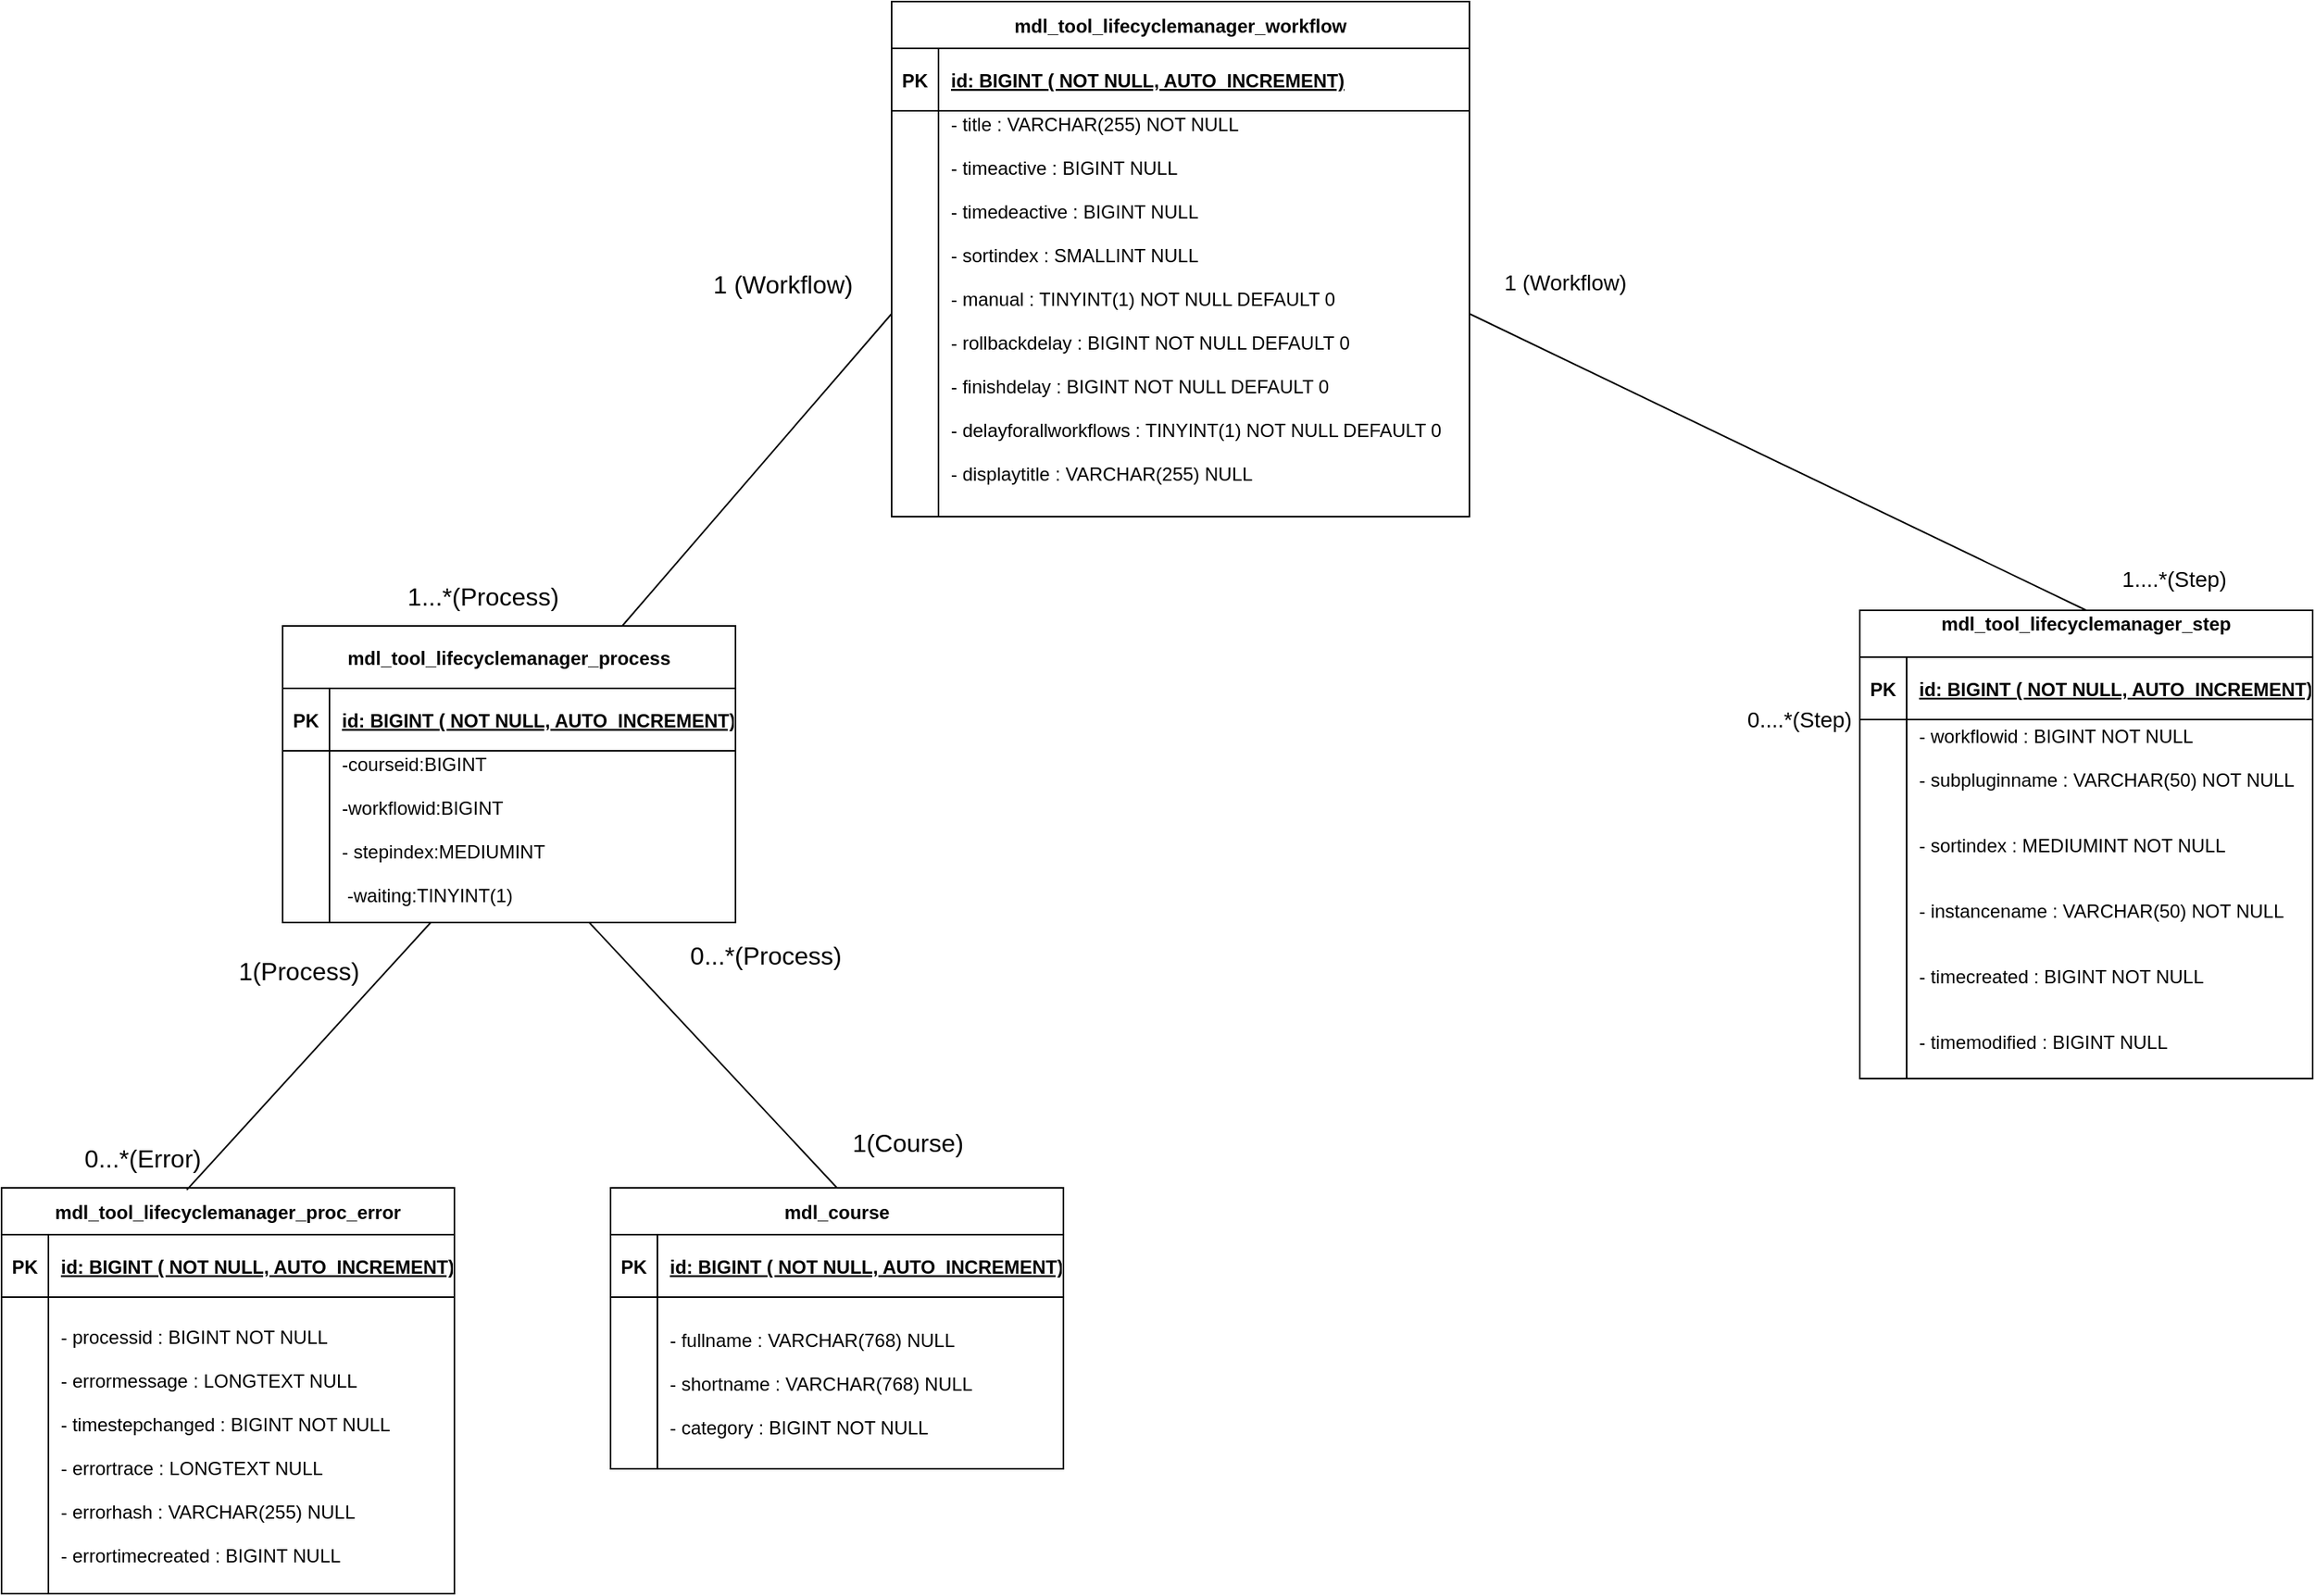 <mxfile version="26.0.6">
  <diagram id="R2lEEEUBdFMjLlhIrx00" name="Page-1">
    <mxGraphModel dx="3148" dy="2016" grid="1" gridSize="10" guides="1" tooltips="1" connect="1" arrows="1" fold="1" page="1" pageScale="1" pageWidth="850" pageHeight="1100" math="0" shadow="0" extFonts="Permanent Marker^https://fonts.googleapis.com/css?family=Permanent+Marker">
      <root>
        <mxCell id="0" />
        <mxCell id="1" parent="0" />
        <mxCell id="C-vyLk0tnHw3VtMMgP7b-23" value="mdl_tool_lifecyclemanager_process" style="shape=table;startSize=40;container=1;collapsible=1;childLayout=tableLayout;fixedRows=1;rowLines=0;fontStyle=1;align=center;resizeLast=1;" parent="1" vertex="1">
          <mxGeometry x="-230" y="390" width="290" height="190" as="geometry" />
        </mxCell>
        <mxCell id="C-vyLk0tnHw3VtMMgP7b-24" value="" style="shape=partialRectangle;collapsible=0;dropTarget=0;pointerEvents=0;fillColor=none;points=[[0,0.5],[1,0.5]];portConstraint=eastwest;top=0;left=0;right=0;bottom=1;" parent="C-vyLk0tnHw3VtMMgP7b-23" vertex="1">
          <mxGeometry y="40" width="290" height="40" as="geometry" />
        </mxCell>
        <mxCell id="C-vyLk0tnHw3VtMMgP7b-25" value="PK" style="shape=partialRectangle;overflow=hidden;connectable=0;fillColor=none;top=0;left=0;bottom=0;right=0;fontStyle=1;" parent="C-vyLk0tnHw3VtMMgP7b-24" vertex="1">
          <mxGeometry width="30" height="40" as="geometry">
            <mxRectangle width="30" height="40" as="alternateBounds" />
          </mxGeometry>
        </mxCell>
        <mxCell id="C-vyLk0tnHw3VtMMgP7b-26" value="id: BIGINT ( NOT NULL, AUTO_INCREMENT)" style="shape=partialRectangle;overflow=hidden;connectable=0;fillColor=none;top=0;left=0;bottom=0;right=0;align=left;spacingLeft=6;fontStyle=5;" parent="C-vyLk0tnHw3VtMMgP7b-24" vertex="1">
          <mxGeometry x="30" width="260" height="40" as="geometry">
            <mxRectangle width="260" height="40" as="alternateBounds" />
          </mxGeometry>
        </mxCell>
        <mxCell id="C-vyLk0tnHw3VtMMgP7b-27" value="" style="shape=partialRectangle;collapsible=0;dropTarget=0;pointerEvents=0;fillColor=none;points=[[0,0.5],[1,0.5]];portConstraint=eastwest;top=0;left=0;right=0;bottom=0;" parent="C-vyLk0tnHw3VtMMgP7b-23" vertex="1">
          <mxGeometry y="80" width="290" height="110" as="geometry" />
        </mxCell>
        <mxCell id="C-vyLk0tnHw3VtMMgP7b-28" value="&#xa;" style="shape=partialRectangle;overflow=hidden;connectable=0;fillColor=none;top=0;left=0;bottom=0;right=0;" parent="C-vyLk0tnHw3VtMMgP7b-27" vertex="1">
          <mxGeometry width="30" height="110" as="geometry">
            <mxRectangle width="30" height="110" as="alternateBounds" />
          </mxGeometry>
        </mxCell>
        <mxCell id="C-vyLk0tnHw3VtMMgP7b-29" value="-courseid:BIGINT&#xa;&#xa;-workflowid:BIGINT&#xa; &#xa;- stepindex:MEDIUMINT&#xa;&#xa; -waiting:TINYINT(1)&#xa;&#xa; -timestepchanged:BIGINT" style="shape=partialRectangle;overflow=hidden;connectable=0;fillColor=none;top=0;left=0;bottom=0;right=0;align=left;spacingLeft=6;" parent="C-vyLk0tnHw3VtMMgP7b-27" vertex="1">
          <mxGeometry x="30" width="260" height="110" as="geometry">
            <mxRectangle width="260" height="110" as="alternateBounds" />
          </mxGeometry>
        </mxCell>
        <mxCell id="iaKqFvhlnR3sGgSz1A7N-24" value="mdl_tool_lifecyclemanager_workflow" style="shape=table;startSize=30;container=1;collapsible=1;childLayout=tableLayout;fixedRows=1;rowLines=0;fontStyle=1;align=center;resizeLast=1;" vertex="1" parent="1">
          <mxGeometry x="160" y="-10" width="370" height="330" as="geometry" />
        </mxCell>
        <mxCell id="iaKqFvhlnR3sGgSz1A7N-25" value="" style="shape=partialRectangle;collapsible=0;dropTarget=0;pointerEvents=0;fillColor=none;points=[[0,0.5],[1,0.5]];portConstraint=eastwest;top=0;left=0;right=0;bottom=1;" vertex="1" parent="iaKqFvhlnR3sGgSz1A7N-24">
          <mxGeometry y="30" width="370" height="40" as="geometry" />
        </mxCell>
        <mxCell id="iaKqFvhlnR3sGgSz1A7N-26" value="PK" style="shape=partialRectangle;overflow=hidden;connectable=0;fillColor=none;top=0;left=0;bottom=0;right=0;fontStyle=1;" vertex="1" parent="iaKqFvhlnR3sGgSz1A7N-25">
          <mxGeometry width="30" height="40" as="geometry">
            <mxRectangle width="30" height="40" as="alternateBounds" />
          </mxGeometry>
        </mxCell>
        <mxCell id="iaKqFvhlnR3sGgSz1A7N-27" value="id: BIGINT ( NOT NULL, AUTO_INCREMENT)" style="shape=partialRectangle;overflow=hidden;connectable=0;fillColor=none;top=0;left=0;bottom=0;right=0;align=left;spacingLeft=6;fontStyle=5;" vertex="1" parent="iaKqFvhlnR3sGgSz1A7N-25">
          <mxGeometry x="30" width="340" height="40" as="geometry">
            <mxRectangle width="340" height="40" as="alternateBounds" />
          </mxGeometry>
        </mxCell>
        <mxCell id="iaKqFvhlnR3sGgSz1A7N-28" value="" style="shape=partialRectangle;collapsible=0;dropTarget=0;pointerEvents=0;fillColor=none;points=[[0,0.5],[1,0.5]];portConstraint=eastwest;top=0;left=0;right=0;bottom=0;" vertex="1" parent="iaKqFvhlnR3sGgSz1A7N-24">
          <mxGeometry y="70" width="370" height="260" as="geometry" />
        </mxCell>
        <mxCell id="iaKqFvhlnR3sGgSz1A7N-29" value="&#xa;" style="shape=partialRectangle;overflow=hidden;connectable=0;fillColor=none;top=0;left=0;bottom=0;right=0;" vertex="1" parent="iaKqFvhlnR3sGgSz1A7N-28">
          <mxGeometry width="30" height="260" as="geometry">
            <mxRectangle width="30" height="260" as="alternateBounds" />
          </mxGeometry>
        </mxCell>
        <mxCell id="iaKqFvhlnR3sGgSz1A7N-30" value="- title : VARCHAR(255) NOT NULL&#xa;&#xa;- timeactive : BIGINT NULL&#xa;&#xa;- timedeactive : BIGINT NULL&#xa; &#xa;- sortindex : SMALLINT NULL&#xa; &#xa;- manual : TINYINT(1) NOT NULL DEFAULT 0&#xa;&#xa;- rollbackdelay : BIGINT NOT NULL DEFAULT 0&#xa;&#xa;- finishdelay : BIGINT NOT NULL DEFAULT 0&#xa;&#xa;- delayforallworkflows : TINYINT(1) NOT NULL DEFAULT 0&#xa; &#xa;- displaytitle : VARCHAR(255) NULL&#xa;&#xa; " style="shape=partialRectangle;overflow=hidden;connectable=0;fillColor=none;top=0;left=0;bottom=0;right=0;align=left;spacingLeft=6;" vertex="1" parent="iaKqFvhlnR3sGgSz1A7N-28">
          <mxGeometry x="30" width="340" height="260" as="geometry">
            <mxRectangle width="340" height="260" as="alternateBounds" />
          </mxGeometry>
        </mxCell>
        <mxCell id="iaKqFvhlnR3sGgSz1A7N-32" value="mdl_course" style="shape=table;startSize=30;container=1;collapsible=1;childLayout=tableLayout;fixedRows=1;rowLines=0;fontStyle=1;align=center;resizeLast=1;" vertex="1" parent="1">
          <mxGeometry x="-20" y="750" width="290" height="180" as="geometry" />
        </mxCell>
        <mxCell id="iaKqFvhlnR3sGgSz1A7N-33" value="" style="shape=partialRectangle;collapsible=0;dropTarget=0;pointerEvents=0;fillColor=none;points=[[0,0.5],[1,0.5]];portConstraint=eastwest;top=0;left=0;right=0;bottom=1;" vertex="1" parent="iaKqFvhlnR3sGgSz1A7N-32">
          <mxGeometry y="30" width="290" height="40" as="geometry" />
        </mxCell>
        <mxCell id="iaKqFvhlnR3sGgSz1A7N-34" value="PK" style="shape=partialRectangle;overflow=hidden;connectable=0;fillColor=none;top=0;left=0;bottom=0;right=0;fontStyle=1;" vertex="1" parent="iaKqFvhlnR3sGgSz1A7N-33">
          <mxGeometry width="30" height="40" as="geometry">
            <mxRectangle width="30" height="40" as="alternateBounds" />
          </mxGeometry>
        </mxCell>
        <mxCell id="iaKqFvhlnR3sGgSz1A7N-35" value="id: BIGINT ( NOT NULL, AUTO_INCREMENT)" style="shape=partialRectangle;overflow=hidden;connectable=0;fillColor=none;top=0;left=0;bottom=0;right=0;align=left;spacingLeft=6;fontStyle=5;" vertex="1" parent="iaKqFvhlnR3sGgSz1A7N-33">
          <mxGeometry x="30" width="260" height="40" as="geometry">
            <mxRectangle width="260" height="40" as="alternateBounds" />
          </mxGeometry>
        </mxCell>
        <mxCell id="iaKqFvhlnR3sGgSz1A7N-36" value="" style="shape=partialRectangle;collapsible=0;dropTarget=0;pointerEvents=0;fillColor=none;points=[[0,0.5],[1,0.5]];portConstraint=eastwest;top=0;left=0;right=0;bottom=0;" vertex="1" parent="iaKqFvhlnR3sGgSz1A7N-32">
          <mxGeometry y="70" width="290" height="110" as="geometry" />
        </mxCell>
        <mxCell id="iaKqFvhlnR3sGgSz1A7N-37" value="&#xa;" style="shape=partialRectangle;overflow=hidden;connectable=0;fillColor=none;top=0;left=0;bottom=0;right=0;" vertex="1" parent="iaKqFvhlnR3sGgSz1A7N-36">
          <mxGeometry width="30" height="110" as="geometry">
            <mxRectangle width="30" height="110" as="alternateBounds" />
          </mxGeometry>
        </mxCell>
        <mxCell id="iaKqFvhlnR3sGgSz1A7N-38" value="- fullname : VARCHAR(768) NULL&#xa;&#xa;- shortname : VARCHAR(768) NULL&#xa; &#xa;- category : BIGINT NOT NULL" style="shape=partialRectangle;overflow=hidden;connectable=0;fillColor=none;top=0;left=0;bottom=0;right=0;align=left;spacingLeft=6;" vertex="1" parent="iaKqFvhlnR3sGgSz1A7N-36">
          <mxGeometry x="30" width="260" height="110" as="geometry">
            <mxRectangle width="260" height="110" as="alternateBounds" />
          </mxGeometry>
        </mxCell>
        <mxCell id="iaKqFvhlnR3sGgSz1A7N-39" value="mdl_tool_lifecyclemanager_step&#xa;" style="shape=table;startSize=30;container=1;collapsible=1;childLayout=tableLayout;fixedRows=1;rowLines=0;fontStyle=1;align=center;resizeLast=1;" vertex="1" parent="1">
          <mxGeometry x="780" y="380" width="290" height="300" as="geometry" />
        </mxCell>
        <mxCell id="iaKqFvhlnR3sGgSz1A7N-40" value="" style="shape=partialRectangle;collapsible=0;dropTarget=0;pointerEvents=0;fillColor=none;points=[[0,0.5],[1,0.5]];portConstraint=eastwest;top=0;left=0;right=0;bottom=1;" vertex="1" parent="iaKqFvhlnR3sGgSz1A7N-39">
          <mxGeometry y="30" width="290" height="40" as="geometry" />
        </mxCell>
        <mxCell id="iaKqFvhlnR3sGgSz1A7N-41" value="PK" style="shape=partialRectangle;overflow=hidden;connectable=0;fillColor=none;top=0;left=0;bottom=0;right=0;fontStyle=1;" vertex="1" parent="iaKqFvhlnR3sGgSz1A7N-40">
          <mxGeometry width="30" height="40" as="geometry">
            <mxRectangle width="30" height="40" as="alternateBounds" />
          </mxGeometry>
        </mxCell>
        <mxCell id="iaKqFvhlnR3sGgSz1A7N-42" value="id: BIGINT ( NOT NULL, AUTO_INCREMENT)" style="shape=partialRectangle;overflow=hidden;connectable=0;fillColor=none;top=0;left=0;bottom=0;right=0;align=left;spacingLeft=6;fontStyle=5;" vertex="1" parent="iaKqFvhlnR3sGgSz1A7N-40">
          <mxGeometry x="30" width="260" height="40" as="geometry">
            <mxRectangle width="260" height="40" as="alternateBounds" />
          </mxGeometry>
        </mxCell>
        <mxCell id="iaKqFvhlnR3sGgSz1A7N-43" value="" style="shape=partialRectangle;collapsible=0;dropTarget=0;pointerEvents=0;fillColor=none;points=[[0,0.5],[1,0.5]];portConstraint=eastwest;top=0;left=0;right=0;bottom=0;" vertex="1" parent="iaKqFvhlnR3sGgSz1A7N-39">
          <mxGeometry y="70" width="290" height="230" as="geometry" />
        </mxCell>
        <mxCell id="iaKqFvhlnR3sGgSz1A7N-44" value="&#xa;" style="shape=partialRectangle;overflow=hidden;connectable=0;fillColor=none;top=0;left=0;bottom=0;right=0;" vertex="1" parent="iaKqFvhlnR3sGgSz1A7N-43">
          <mxGeometry width="30" height="230" as="geometry">
            <mxRectangle width="30" height="230" as="alternateBounds" />
          </mxGeometry>
        </mxCell>
        <mxCell id="iaKqFvhlnR3sGgSz1A7N-45" value="- workflowid : BIGINT NOT NULL&#xa; &#xa;- subpluginname : VARCHAR(50) NOT NULL&#xa;&#xa;&#xa;- sortindex : MEDIUMINT NOT NULL&#xa;&#xa;&#xa;- instancename : VARCHAR(50) NOT NULL&#xa;&#xa;&#xa;- timecreated : BIGINT NOT NULL&#xa;&#xa;&#xa;- timemodified : BIGINT NULL&#xa;" style="shape=partialRectangle;overflow=hidden;connectable=0;fillColor=none;top=0;left=0;bottom=0;right=0;align=left;spacingLeft=6;" vertex="1" parent="iaKqFvhlnR3sGgSz1A7N-43">
          <mxGeometry x="30" width="260" height="230" as="geometry">
            <mxRectangle width="260" height="230" as="alternateBounds" />
          </mxGeometry>
        </mxCell>
        <mxCell id="iaKqFvhlnR3sGgSz1A7N-46" value="mdl_tool_lifecyclemanager_proc_error" style="shape=table;startSize=30;container=1;collapsible=1;childLayout=tableLayout;fixedRows=1;rowLines=0;fontStyle=1;align=center;resizeLast=1;" vertex="1" parent="1">
          <mxGeometry x="-410" y="750" width="290" height="260" as="geometry" />
        </mxCell>
        <mxCell id="iaKqFvhlnR3sGgSz1A7N-47" value="" style="shape=partialRectangle;collapsible=0;dropTarget=0;pointerEvents=0;fillColor=none;points=[[0,0.5],[1,0.5]];portConstraint=eastwest;top=0;left=0;right=0;bottom=1;" vertex="1" parent="iaKqFvhlnR3sGgSz1A7N-46">
          <mxGeometry y="30" width="290" height="40" as="geometry" />
        </mxCell>
        <mxCell id="iaKqFvhlnR3sGgSz1A7N-48" value="PK" style="shape=partialRectangle;overflow=hidden;connectable=0;fillColor=none;top=0;left=0;bottom=0;right=0;fontStyle=1;" vertex="1" parent="iaKqFvhlnR3sGgSz1A7N-47">
          <mxGeometry width="30" height="40" as="geometry">
            <mxRectangle width="30" height="40" as="alternateBounds" />
          </mxGeometry>
        </mxCell>
        <mxCell id="iaKqFvhlnR3sGgSz1A7N-49" value="id: BIGINT ( NOT NULL, AUTO_INCREMENT)" style="shape=partialRectangle;overflow=hidden;connectable=0;fillColor=none;top=0;left=0;bottom=0;right=0;align=left;spacingLeft=6;fontStyle=5;" vertex="1" parent="iaKqFvhlnR3sGgSz1A7N-47">
          <mxGeometry x="30" width="260" height="40" as="geometry">
            <mxRectangle width="260" height="40" as="alternateBounds" />
          </mxGeometry>
        </mxCell>
        <mxCell id="iaKqFvhlnR3sGgSz1A7N-50" value="" style="shape=partialRectangle;collapsible=0;dropTarget=0;pointerEvents=0;fillColor=none;points=[[0,0.5],[1,0.5]];portConstraint=eastwest;top=0;left=0;right=0;bottom=0;" vertex="1" parent="iaKqFvhlnR3sGgSz1A7N-46">
          <mxGeometry y="70" width="290" height="190" as="geometry" />
        </mxCell>
        <mxCell id="iaKqFvhlnR3sGgSz1A7N-51" value="&#xa;" style="shape=partialRectangle;overflow=hidden;connectable=0;fillColor=none;top=0;left=0;bottom=0;right=0;" vertex="1" parent="iaKqFvhlnR3sGgSz1A7N-50">
          <mxGeometry width="30" height="190" as="geometry">
            <mxRectangle width="30" height="190" as="alternateBounds" />
          </mxGeometry>
        </mxCell>
        <mxCell id="iaKqFvhlnR3sGgSz1A7N-52" value="- processid : BIGINT NOT NULL &#xa;&#xa;- errormessage : LONGTEXT NULL&#xa; &#xa;- timestepchanged : BIGINT NOT NULL&#xa; &#xa;- errortrace : LONGTEXT NULL&#xa; &#xa;- errorhash : VARCHAR(255) NULL&#xa; &#xa;- errortimecreated : BIGINT NULL" style="shape=partialRectangle;overflow=hidden;connectable=0;fillColor=none;top=0;left=0;bottom=0;right=0;align=left;spacingLeft=6;" vertex="1" parent="iaKqFvhlnR3sGgSz1A7N-50">
          <mxGeometry x="30" width="260" height="190" as="geometry">
            <mxRectangle width="260" height="190" as="alternateBounds" />
          </mxGeometry>
        </mxCell>
        <mxCell id="iaKqFvhlnR3sGgSz1A7N-62" value="" style="endArrow=none;html=1;rounded=0;exitX=0.5;exitY=0;exitDx=0;exitDy=0;" edge="1" parent="1" source="iaKqFvhlnR3sGgSz1A7N-32" target="C-vyLk0tnHw3VtMMgP7b-27">
          <mxGeometry width="50" height="50" relative="1" as="geometry">
            <mxPoint x="-50" y="580" as="sourcePoint" />
            <mxPoint y="530" as="targetPoint" />
          </mxGeometry>
        </mxCell>
        <mxCell id="iaKqFvhlnR3sGgSz1A7N-63" value="" style="endArrow=none;html=1;rounded=0;exitX=0;exitY=0.5;exitDx=0;exitDy=0;entryX=0.75;entryY=0;entryDx=0;entryDy=0;" edge="1" parent="1" source="iaKqFvhlnR3sGgSz1A7N-28" target="C-vyLk0tnHw3VtMMgP7b-23">
          <mxGeometry width="50" height="50" relative="1" as="geometry">
            <mxPoint x="-50" y="580" as="sourcePoint" />
            <mxPoint y="530" as="targetPoint" />
          </mxGeometry>
        </mxCell>
        <mxCell id="iaKqFvhlnR3sGgSz1A7N-65" value="&lt;font size=&quot;3&quot;&gt;1 (Workflow)&lt;/font&gt;" style="edgeLabel;html=1;align=center;verticalAlign=middle;resizable=0;points=[];" vertex="1" connectable="0" parent="iaKqFvhlnR3sGgSz1A7N-63">
          <mxGeometry x="0.051" y="2" relative="1" as="geometry">
            <mxPoint x="19" y="-126" as="offset" />
          </mxGeometry>
        </mxCell>
        <mxCell id="iaKqFvhlnR3sGgSz1A7N-67" value="&lt;font size=&quot;3&quot;&gt;1...*(Process)&lt;/font&gt;" style="edgeLabel;html=1;align=center;verticalAlign=middle;resizable=0;points=[];" vertex="1" connectable="0" parent="iaKqFvhlnR3sGgSz1A7N-63">
          <mxGeometry x="0.051" y="2" relative="1" as="geometry">
            <mxPoint x="-173" y="74" as="offset" />
          </mxGeometry>
        </mxCell>
        <mxCell id="iaKqFvhlnR3sGgSz1A7N-68" value="&lt;font size=&quot;3&quot;&gt;0...*(Process)&lt;/font&gt;" style="edgeLabel;html=1;align=center;verticalAlign=middle;resizable=0;points=[];" vertex="1" connectable="0" parent="iaKqFvhlnR3sGgSz1A7N-63">
          <mxGeometry x="0.051" y="2" relative="1" as="geometry">
            <mxPoint x="8" y="304" as="offset" />
          </mxGeometry>
        </mxCell>
        <mxCell id="iaKqFvhlnR3sGgSz1A7N-69" value="&lt;font size=&quot;3&quot;&gt;1(Course)&lt;/font&gt;" style="edgeLabel;html=1;align=center;verticalAlign=middle;resizable=0;points=[];" vertex="1" connectable="0" parent="iaKqFvhlnR3sGgSz1A7N-63">
          <mxGeometry x="0.051" y="2" relative="1" as="geometry">
            <mxPoint x="99" y="424" as="offset" />
          </mxGeometry>
        </mxCell>
        <mxCell id="iaKqFvhlnR3sGgSz1A7N-76" value="&lt;font size=&quot;3&quot;&gt;1(Process)&lt;/font&gt;" style="edgeLabel;html=1;align=center;verticalAlign=middle;resizable=0;points=[];" vertex="1" connectable="0" parent="iaKqFvhlnR3sGgSz1A7N-63">
          <mxGeometry x="0.051" y="2" relative="1" as="geometry">
            <mxPoint x="-291" y="314" as="offset" />
          </mxGeometry>
        </mxCell>
        <mxCell id="iaKqFvhlnR3sGgSz1A7N-77" value="&lt;font size=&quot;3&quot;&gt;0...*(Error)&lt;/font&gt;" style="edgeLabel;html=1;align=center;verticalAlign=middle;resizable=0;points=[];" vertex="1" connectable="0" parent="iaKqFvhlnR3sGgSz1A7N-63">
          <mxGeometry x="0.051" y="2" relative="1" as="geometry">
            <mxPoint x="-391" y="434" as="offset" />
          </mxGeometry>
        </mxCell>
        <mxCell id="iaKqFvhlnR3sGgSz1A7N-70" value="" style="endArrow=none;html=1;rounded=0;entryX=1;entryY=0.5;entryDx=0;entryDy=0;exitX=0.5;exitY=0;exitDx=0;exitDy=0;" edge="1" parent="1" source="iaKqFvhlnR3sGgSz1A7N-39" target="iaKqFvhlnR3sGgSz1A7N-28">
          <mxGeometry width="50" height="50" relative="1" as="geometry">
            <mxPoint x="910" y="370" as="sourcePoint" />
            <mxPoint x="450" y="250" as="targetPoint" />
          </mxGeometry>
        </mxCell>
        <mxCell id="iaKqFvhlnR3sGgSz1A7N-72" value="&lt;font style=&quot;font-size: 14px;&quot;&gt;1 (Workflow)&lt;/font&gt;" style="edgeLabel;html=1;align=center;verticalAlign=middle;resizable=0;points=[];" vertex="1" connectable="0" parent="iaKqFvhlnR3sGgSz1A7N-70">
          <mxGeometry x="-0.039" y="-3" relative="1" as="geometry">
            <mxPoint x="-146" y="-116" as="offset" />
          </mxGeometry>
        </mxCell>
        <mxCell id="iaKqFvhlnR3sGgSz1A7N-73" value="&lt;font style=&quot;font-size: 14px;&quot;&gt;1....*(Step)&lt;/font&gt;" style="edgeLabel;html=1;align=center;verticalAlign=middle;resizable=0;points=[];" vertex="1" connectable="0" parent="iaKqFvhlnR3sGgSz1A7N-70">
          <mxGeometry x="-0.039" y="-3" relative="1" as="geometry">
            <mxPoint x="244" y="74" as="offset" />
          </mxGeometry>
        </mxCell>
        <mxCell id="iaKqFvhlnR3sGgSz1A7N-80" value="&lt;font style=&quot;font-size: 14px;&quot;&gt;0....*(Step)&lt;/font&gt;" style="edgeLabel;html=1;align=center;verticalAlign=middle;resizable=0;points=[];" vertex="1" connectable="0" parent="iaKqFvhlnR3sGgSz1A7N-70">
          <mxGeometry x="-0.039" y="-3" relative="1" as="geometry">
            <mxPoint x="4" y="164" as="offset" />
          </mxGeometry>
        </mxCell>
        <mxCell id="iaKqFvhlnR3sGgSz1A7N-74" value="" style="endArrow=none;html=1;rounded=0;exitX=0.409;exitY=0.005;exitDx=0;exitDy=0;exitPerimeter=0;" edge="1" parent="1" source="iaKqFvhlnR3sGgSz1A7N-46" target="C-vyLk0tnHw3VtMMgP7b-27">
          <mxGeometry width="50" height="50" relative="1" as="geometry">
            <mxPoint x="400" y="1150" as="sourcePoint" />
            <mxPoint x="40" y="590" as="targetPoint" />
          </mxGeometry>
        </mxCell>
      </root>
    </mxGraphModel>
  </diagram>
</mxfile>
